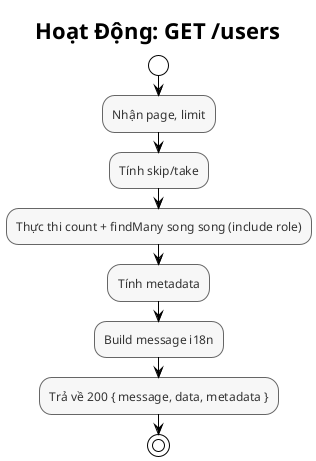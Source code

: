 @startuml User - Get List Activity
!theme plain
skinparam backgroundColor #FFFFFF
skinparam activityFontSize 12
skinparam activityFontColor #333333
skinparam activityBorderColor #666666
skinparam activityBackgroundColor #F7F7F7

title Hoạt Động: GET /users

start
:Nhận page, limit;
:Tính skip/take;
:Thực thi count + findMany song song (include role);
:Tính metadata;
:Build message i18n;
:Trả về 200 { message, data, metadata };
stop

@enduml


